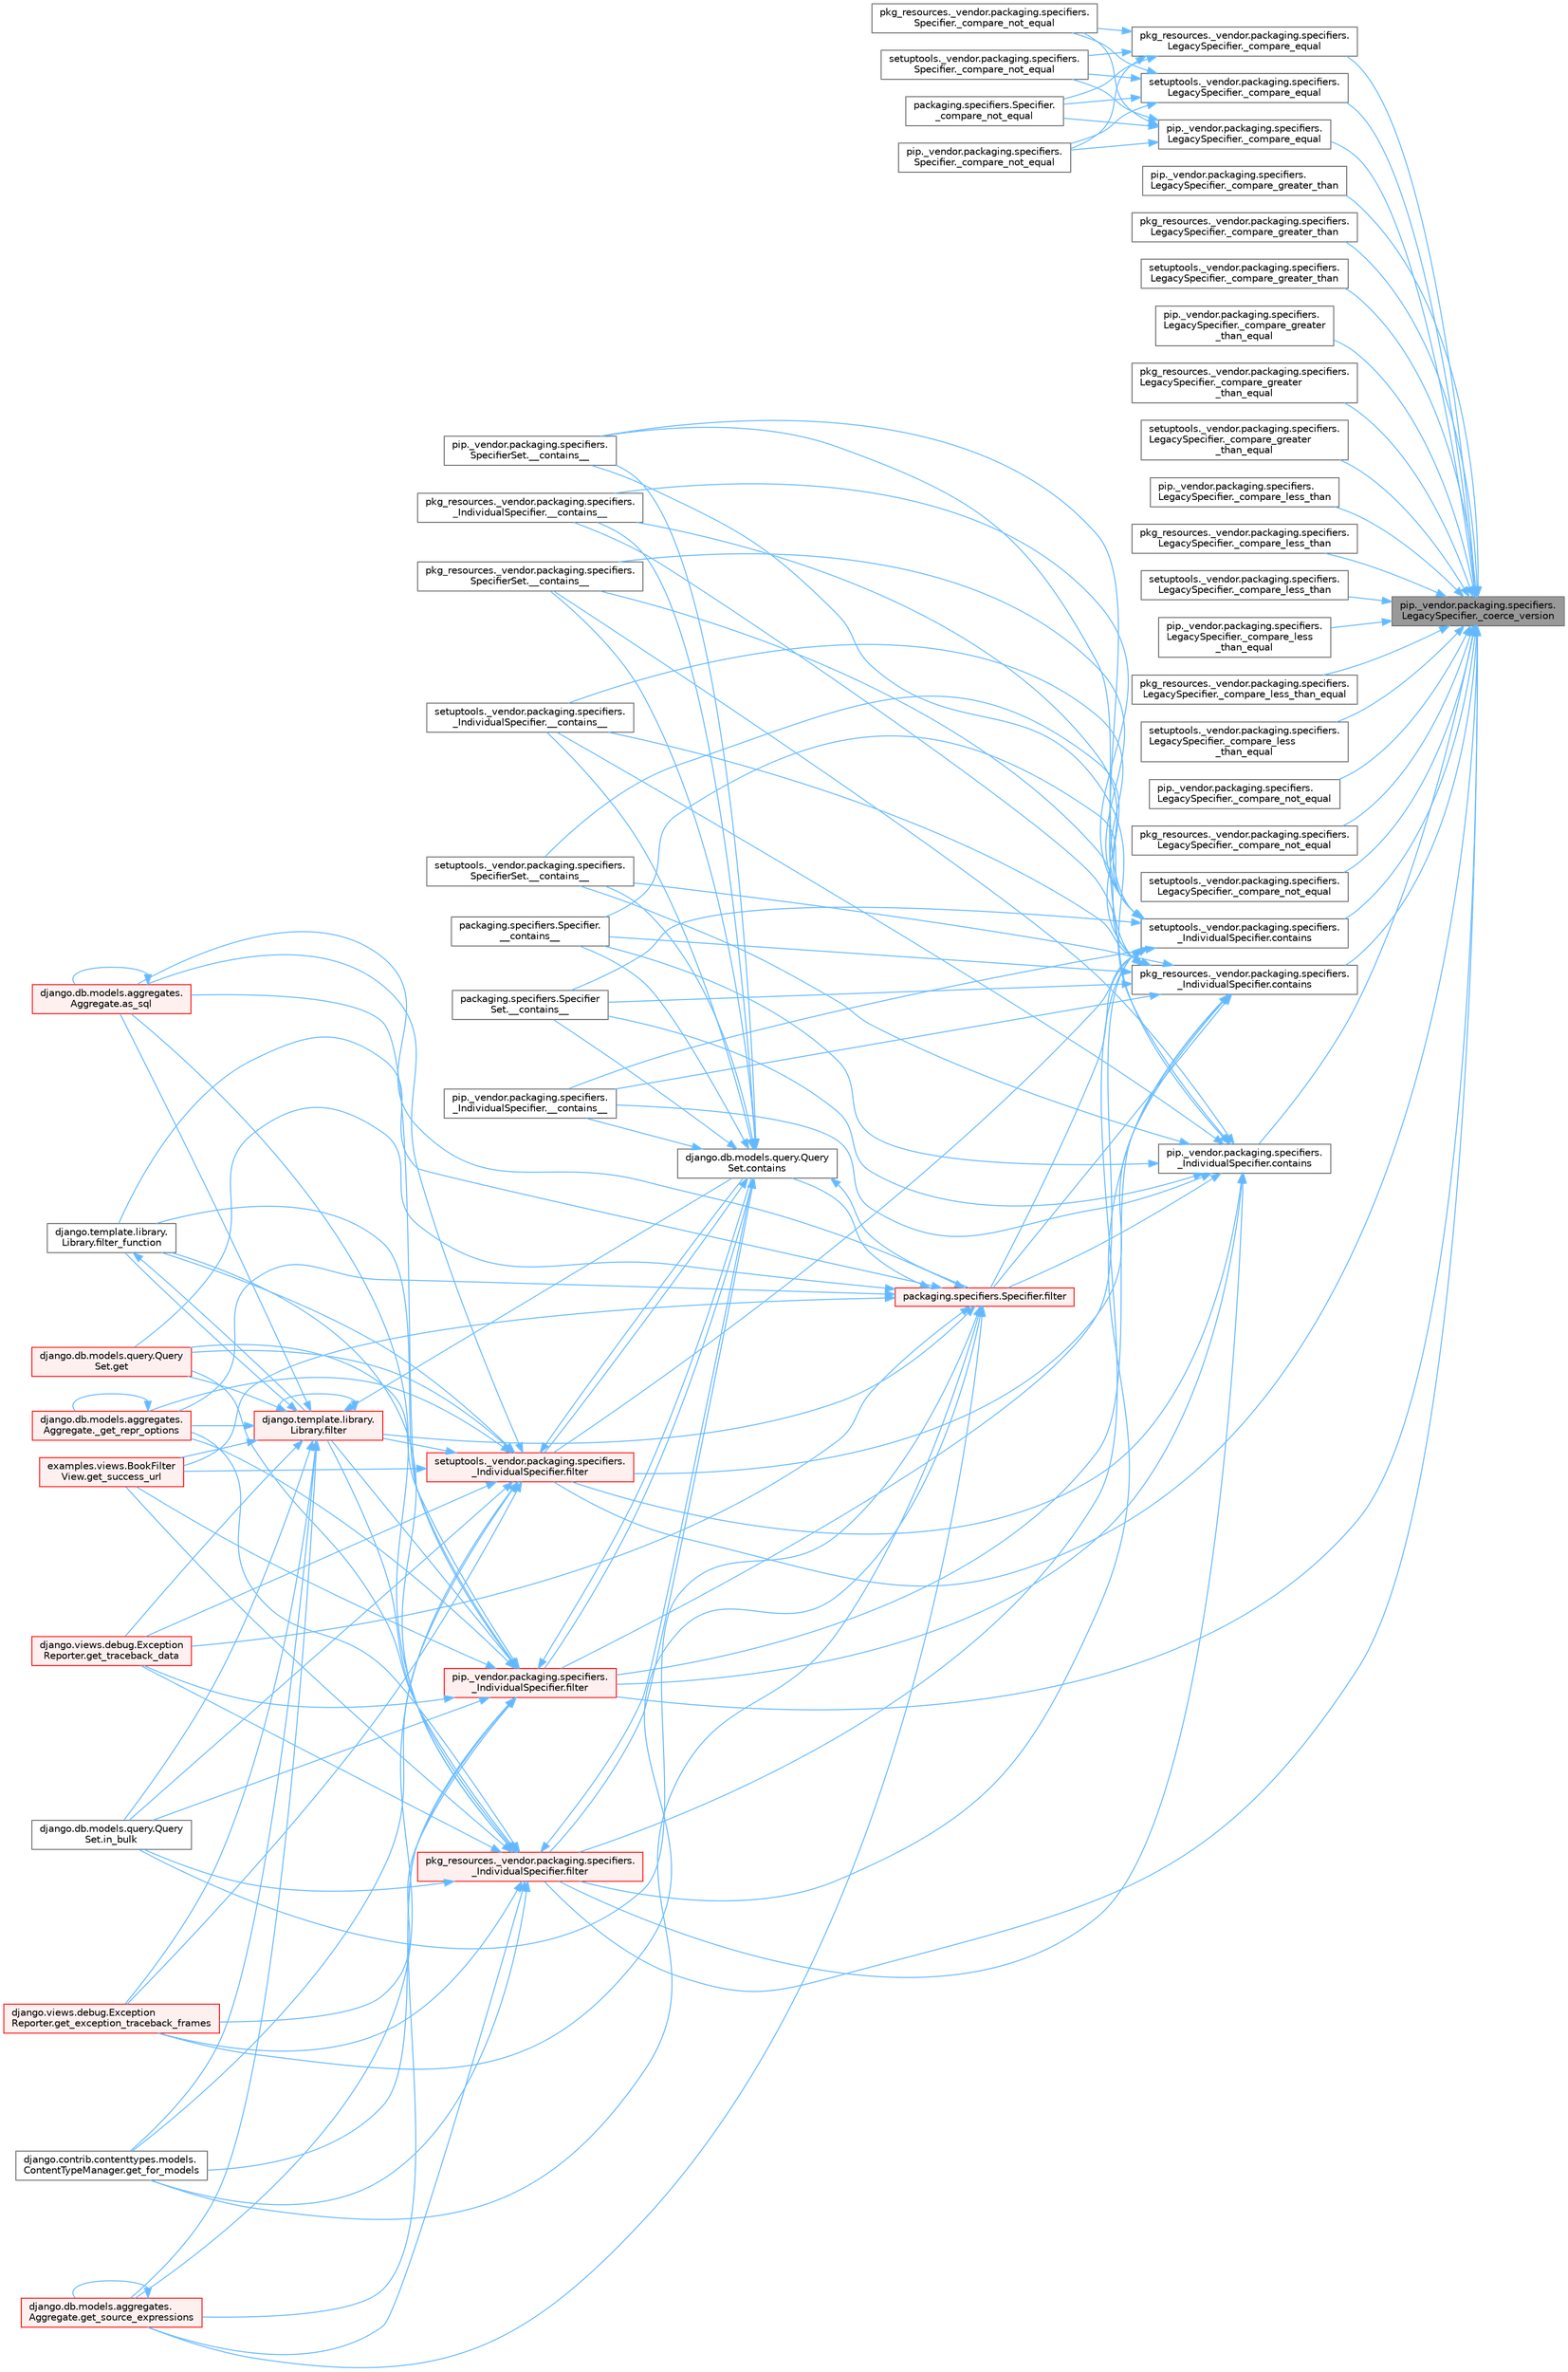 digraph "pip._vendor.packaging.specifiers.LegacySpecifier._coerce_version"
{
 // LATEX_PDF_SIZE
  bgcolor="transparent";
  edge [fontname=Helvetica,fontsize=10,labelfontname=Helvetica,labelfontsize=10];
  node [fontname=Helvetica,fontsize=10,shape=box,height=0.2,width=0.4];
  rankdir="RL";
  Node1 [id="Node000001",label="pip._vendor.packaging.specifiers.\lLegacySpecifier._coerce_version",height=0.2,width=0.4,color="gray40", fillcolor="grey60", style="filled", fontcolor="black",tooltip=" "];
  Node1 -> Node2 [id="edge1_Node000001_Node000002",dir="back",color="steelblue1",style="solid",tooltip=" "];
  Node2 [id="Node000002",label="pip._vendor.packaging.specifiers.\lLegacySpecifier._compare_equal",height=0.2,width=0.4,color="grey40", fillcolor="white", style="filled",URL="$classpip_1_1__vendor_1_1packaging_1_1specifiers_1_1_legacy_specifier.html#aa992abfe636b5dcc36fb73c9ba6eadc5",tooltip=" "];
  Node2 -> Node3 [id="edge2_Node000002_Node000003",dir="back",color="steelblue1",style="solid",tooltip=" "];
  Node3 [id="Node000003",label="packaging.specifiers.Specifier.\l_compare_not_equal",height=0.2,width=0.4,color="grey40", fillcolor="white", style="filled",URL="$classpackaging_1_1specifiers_1_1_specifier.html#afaf61a5885cdabcc436fab2c2c20abdf",tooltip=" "];
  Node2 -> Node4 [id="edge3_Node000002_Node000004",dir="back",color="steelblue1",style="solid",tooltip=" "];
  Node4 [id="Node000004",label="pip._vendor.packaging.specifiers.\lSpecifier._compare_not_equal",height=0.2,width=0.4,color="grey40", fillcolor="white", style="filled",URL="$classpip_1_1__vendor_1_1packaging_1_1specifiers_1_1_specifier.html#ac075d7482cc67183e717c5f5445e099c",tooltip=" "];
  Node2 -> Node5 [id="edge4_Node000002_Node000005",dir="back",color="steelblue1",style="solid",tooltip=" "];
  Node5 [id="Node000005",label="pkg_resources._vendor.packaging.specifiers.\lSpecifier._compare_not_equal",height=0.2,width=0.4,color="grey40", fillcolor="white", style="filled",URL="$classpkg__resources_1_1__vendor_1_1packaging_1_1specifiers_1_1_specifier.html#aecca9d52cf2ac225af3903268a50b1ba",tooltip=" "];
  Node2 -> Node6 [id="edge5_Node000002_Node000006",dir="back",color="steelblue1",style="solid",tooltip=" "];
  Node6 [id="Node000006",label="setuptools._vendor.packaging.specifiers.\lSpecifier._compare_not_equal",height=0.2,width=0.4,color="grey40", fillcolor="white", style="filled",URL="$classsetuptools_1_1__vendor_1_1packaging_1_1specifiers_1_1_specifier.html#aa03261e15d89f8c477abf4418d840951",tooltip=" "];
  Node1 -> Node7 [id="edge6_Node000001_Node000007",dir="back",color="steelblue1",style="solid",tooltip=" "];
  Node7 [id="Node000007",label="pkg_resources._vendor.packaging.specifiers.\lLegacySpecifier._compare_equal",height=0.2,width=0.4,color="grey40", fillcolor="white", style="filled",URL="$classpkg__resources_1_1__vendor_1_1packaging_1_1specifiers_1_1_legacy_specifier.html#a9ab14befdf33932453ea48aa388e64ef",tooltip=" "];
  Node7 -> Node3 [id="edge7_Node000007_Node000003",dir="back",color="steelblue1",style="solid",tooltip=" "];
  Node7 -> Node4 [id="edge8_Node000007_Node000004",dir="back",color="steelblue1",style="solid",tooltip=" "];
  Node7 -> Node5 [id="edge9_Node000007_Node000005",dir="back",color="steelblue1",style="solid",tooltip=" "];
  Node7 -> Node6 [id="edge10_Node000007_Node000006",dir="back",color="steelblue1",style="solid",tooltip=" "];
  Node1 -> Node8 [id="edge11_Node000001_Node000008",dir="back",color="steelblue1",style="solid",tooltip=" "];
  Node8 [id="Node000008",label="setuptools._vendor.packaging.specifiers.\lLegacySpecifier._compare_equal",height=0.2,width=0.4,color="grey40", fillcolor="white", style="filled",URL="$classsetuptools_1_1__vendor_1_1packaging_1_1specifiers_1_1_legacy_specifier.html#af2f9a3723cc43c0e2ba52554904ca5ee",tooltip=" "];
  Node8 -> Node3 [id="edge12_Node000008_Node000003",dir="back",color="steelblue1",style="solid",tooltip=" "];
  Node8 -> Node4 [id="edge13_Node000008_Node000004",dir="back",color="steelblue1",style="solid",tooltip=" "];
  Node8 -> Node5 [id="edge14_Node000008_Node000005",dir="back",color="steelblue1",style="solid",tooltip=" "];
  Node8 -> Node6 [id="edge15_Node000008_Node000006",dir="back",color="steelblue1",style="solid",tooltip=" "];
  Node1 -> Node9 [id="edge16_Node000001_Node000009",dir="back",color="steelblue1",style="solid",tooltip=" "];
  Node9 [id="Node000009",label="pip._vendor.packaging.specifiers.\lLegacySpecifier._compare_greater_than",height=0.2,width=0.4,color="grey40", fillcolor="white", style="filled",URL="$classpip_1_1__vendor_1_1packaging_1_1specifiers_1_1_legacy_specifier.html#a7f8ae49153f63ae98b5fcaa3aba95924",tooltip=" "];
  Node1 -> Node10 [id="edge17_Node000001_Node000010",dir="back",color="steelblue1",style="solid",tooltip=" "];
  Node10 [id="Node000010",label="pkg_resources._vendor.packaging.specifiers.\lLegacySpecifier._compare_greater_than",height=0.2,width=0.4,color="grey40", fillcolor="white", style="filled",URL="$classpkg__resources_1_1__vendor_1_1packaging_1_1specifiers_1_1_legacy_specifier.html#afa279350935f2a7582476d115ab74a6c",tooltip=" "];
  Node1 -> Node11 [id="edge18_Node000001_Node000011",dir="back",color="steelblue1",style="solid",tooltip=" "];
  Node11 [id="Node000011",label="setuptools._vendor.packaging.specifiers.\lLegacySpecifier._compare_greater_than",height=0.2,width=0.4,color="grey40", fillcolor="white", style="filled",URL="$classsetuptools_1_1__vendor_1_1packaging_1_1specifiers_1_1_legacy_specifier.html#a122d0eb86955927dd763498cb9765774",tooltip=" "];
  Node1 -> Node12 [id="edge19_Node000001_Node000012",dir="back",color="steelblue1",style="solid",tooltip=" "];
  Node12 [id="Node000012",label="pip._vendor.packaging.specifiers.\lLegacySpecifier._compare_greater\l_than_equal",height=0.2,width=0.4,color="grey40", fillcolor="white", style="filled",URL="$classpip_1_1__vendor_1_1packaging_1_1specifiers_1_1_legacy_specifier.html#a40b61cc2c25af7c94aa651295b25dab1",tooltip=" "];
  Node1 -> Node13 [id="edge20_Node000001_Node000013",dir="back",color="steelblue1",style="solid",tooltip=" "];
  Node13 [id="Node000013",label="pkg_resources._vendor.packaging.specifiers.\lLegacySpecifier._compare_greater\l_than_equal",height=0.2,width=0.4,color="grey40", fillcolor="white", style="filled",URL="$classpkg__resources_1_1__vendor_1_1packaging_1_1specifiers_1_1_legacy_specifier.html#a6778a400c248b6f8b374ffcf8c0ec60c",tooltip=" "];
  Node1 -> Node14 [id="edge21_Node000001_Node000014",dir="back",color="steelblue1",style="solid",tooltip=" "];
  Node14 [id="Node000014",label="setuptools._vendor.packaging.specifiers.\lLegacySpecifier._compare_greater\l_than_equal",height=0.2,width=0.4,color="grey40", fillcolor="white", style="filled",URL="$classsetuptools_1_1__vendor_1_1packaging_1_1specifiers_1_1_legacy_specifier.html#a0ac04fa512061f6629c6444e73358d34",tooltip=" "];
  Node1 -> Node15 [id="edge22_Node000001_Node000015",dir="back",color="steelblue1",style="solid",tooltip=" "];
  Node15 [id="Node000015",label="pip._vendor.packaging.specifiers.\lLegacySpecifier._compare_less_than",height=0.2,width=0.4,color="grey40", fillcolor="white", style="filled",URL="$classpip_1_1__vendor_1_1packaging_1_1specifiers_1_1_legacy_specifier.html#a64bc4cd3d43b304356d7ef3c3da8043a",tooltip=" "];
  Node1 -> Node16 [id="edge23_Node000001_Node000016",dir="back",color="steelblue1",style="solid",tooltip=" "];
  Node16 [id="Node000016",label="pkg_resources._vendor.packaging.specifiers.\lLegacySpecifier._compare_less_than",height=0.2,width=0.4,color="grey40", fillcolor="white", style="filled",URL="$classpkg__resources_1_1__vendor_1_1packaging_1_1specifiers_1_1_legacy_specifier.html#aa76c7e2e1e58b32a2801c09076eb9ee8",tooltip=" "];
  Node1 -> Node17 [id="edge24_Node000001_Node000017",dir="back",color="steelblue1",style="solid",tooltip=" "];
  Node17 [id="Node000017",label="setuptools._vendor.packaging.specifiers.\lLegacySpecifier._compare_less_than",height=0.2,width=0.4,color="grey40", fillcolor="white", style="filled",URL="$classsetuptools_1_1__vendor_1_1packaging_1_1specifiers_1_1_legacy_specifier.html#ac8081511dbe3bdf8d01a9bb9257a281c",tooltip=" "];
  Node1 -> Node18 [id="edge25_Node000001_Node000018",dir="back",color="steelblue1",style="solid",tooltip=" "];
  Node18 [id="Node000018",label="pip._vendor.packaging.specifiers.\lLegacySpecifier._compare_less\l_than_equal",height=0.2,width=0.4,color="grey40", fillcolor="white", style="filled",URL="$classpip_1_1__vendor_1_1packaging_1_1specifiers_1_1_legacy_specifier.html#a97c4a9b07607db6a9fc75305fad07592",tooltip=" "];
  Node1 -> Node19 [id="edge26_Node000001_Node000019",dir="back",color="steelblue1",style="solid",tooltip=" "];
  Node19 [id="Node000019",label="pkg_resources._vendor.packaging.specifiers.\lLegacySpecifier._compare_less_than_equal",height=0.2,width=0.4,color="grey40", fillcolor="white", style="filled",URL="$classpkg__resources_1_1__vendor_1_1packaging_1_1specifiers_1_1_legacy_specifier.html#a820d32e098eb543a2b03160a5724c3d1",tooltip=" "];
  Node1 -> Node20 [id="edge27_Node000001_Node000020",dir="back",color="steelblue1",style="solid",tooltip=" "];
  Node20 [id="Node000020",label="setuptools._vendor.packaging.specifiers.\lLegacySpecifier._compare_less\l_than_equal",height=0.2,width=0.4,color="grey40", fillcolor="white", style="filled",URL="$classsetuptools_1_1__vendor_1_1packaging_1_1specifiers_1_1_legacy_specifier.html#a0e6500c47377b3c773fa67f8a2f73adb",tooltip=" "];
  Node1 -> Node21 [id="edge28_Node000001_Node000021",dir="back",color="steelblue1",style="solid",tooltip=" "];
  Node21 [id="Node000021",label="pip._vendor.packaging.specifiers.\lLegacySpecifier._compare_not_equal",height=0.2,width=0.4,color="grey40", fillcolor="white", style="filled",URL="$classpip_1_1__vendor_1_1packaging_1_1specifiers_1_1_legacy_specifier.html#a9772d84edb67d9cc164ae26e13621e1c",tooltip=" "];
  Node1 -> Node22 [id="edge29_Node000001_Node000022",dir="back",color="steelblue1",style="solid",tooltip=" "];
  Node22 [id="Node000022",label="pkg_resources._vendor.packaging.specifiers.\lLegacySpecifier._compare_not_equal",height=0.2,width=0.4,color="grey40", fillcolor="white", style="filled",URL="$classpkg__resources_1_1__vendor_1_1packaging_1_1specifiers_1_1_legacy_specifier.html#aa5b8e0273c939304609e25b0a26674d4",tooltip=" "];
  Node1 -> Node23 [id="edge30_Node000001_Node000023",dir="back",color="steelblue1",style="solid",tooltip=" "];
  Node23 [id="Node000023",label="setuptools._vendor.packaging.specifiers.\lLegacySpecifier._compare_not_equal",height=0.2,width=0.4,color="grey40", fillcolor="white", style="filled",URL="$classsetuptools_1_1__vendor_1_1packaging_1_1specifiers_1_1_legacy_specifier.html#a203f91f790c2aedbbb57ec7711cc360a",tooltip=" "];
  Node1 -> Node24 [id="edge31_Node000001_Node000024",dir="back",color="steelblue1",style="solid",tooltip=" "];
  Node24 [id="Node000024",label="pip._vendor.packaging.specifiers.\l_IndividualSpecifier.contains",height=0.2,width=0.4,color="grey40", fillcolor="white", style="filled",URL="$classpip_1_1__vendor_1_1packaging_1_1specifiers_1_1___individual_specifier.html#a0225ec2329bc258c9ff7d62a4ad6dde5",tooltip=" "];
  Node24 -> Node25 [id="edge32_Node000024_Node000025",dir="back",color="steelblue1",style="solid",tooltip=" "];
  Node25 [id="Node000025",label="packaging.specifiers.Specifier.\l__contains__",height=0.2,width=0.4,color="grey40", fillcolor="white", style="filled",URL="$classpackaging_1_1specifiers_1_1_specifier.html#adc6d0f14bb1eff89499eea42047f3ba1",tooltip=" "];
  Node24 -> Node26 [id="edge33_Node000024_Node000026",dir="back",color="steelblue1",style="solid",tooltip=" "];
  Node26 [id="Node000026",label="packaging.specifiers.Specifier\lSet.__contains__",height=0.2,width=0.4,color="grey40", fillcolor="white", style="filled",URL="$classpackaging_1_1specifiers_1_1_specifier_set.html#afe431232e3df02a4ebec8ed882319eb4",tooltip=" "];
  Node24 -> Node27 [id="edge34_Node000024_Node000027",dir="back",color="steelblue1",style="solid",tooltip=" "];
  Node27 [id="Node000027",label="pip._vendor.packaging.specifiers.\l_IndividualSpecifier.__contains__",height=0.2,width=0.4,color="grey40", fillcolor="white", style="filled",URL="$classpip_1_1__vendor_1_1packaging_1_1specifiers_1_1___individual_specifier.html#a838b430af2f5ab5d2241a7c0bdd0e99e",tooltip=" "];
  Node24 -> Node28 [id="edge35_Node000024_Node000028",dir="back",color="steelblue1",style="solid",tooltip=" "];
  Node28 [id="Node000028",label="pip._vendor.packaging.specifiers.\lSpecifierSet.__contains__",height=0.2,width=0.4,color="grey40", fillcolor="white", style="filled",URL="$classpip_1_1__vendor_1_1packaging_1_1specifiers_1_1_specifier_set.html#a6129bfedcd20834661d4883f7fbaed86",tooltip=" "];
  Node24 -> Node29 [id="edge36_Node000024_Node000029",dir="back",color="steelblue1",style="solid",tooltip=" "];
  Node29 [id="Node000029",label="pkg_resources._vendor.packaging.specifiers.\l_IndividualSpecifier.__contains__",height=0.2,width=0.4,color="grey40", fillcolor="white", style="filled",URL="$classpkg__resources_1_1__vendor_1_1packaging_1_1specifiers_1_1___individual_specifier.html#a2370a23a1faa6987b992d9e69069aa6b",tooltip=" "];
  Node24 -> Node30 [id="edge37_Node000024_Node000030",dir="back",color="steelblue1",style="solid",tooltip=" "];
  Node30 [id="Node000030",label="pkg_resources._vendor.packaging.specifiers.\lSpecifierSet.__contains__",height=0.2,width=0.4,color="grey40", fillcolor="white", style="filled",URL="$classpkg__resources_1_1__vendor_1_1packaging_1_1specifiers_1_1_specifier_set.html#aad5022ca5dea895ec350e338ba308529",tooltip=" "];
  Node24 -> Node31 [id="edge38_Node000024_Node000031",dir="back",color="steelblue1",style="solid",tooltip=" "];
  Node31 [id="Node000031",label="setuptools._vendor.packaging.specifiers.\l_IndividualSpecifier.__contains__",height=0.2,width=0.4,color="grey40", fillcolor="white", style="filled",URL="$classsetuptools_1_1__vendor_1_1packaging_1_1specifiers_1_1___individual_specifier.html#aff90cdb7b48e1e261461d10f6bbe8c5e",tooltip=" "];
  Node24 -> Node32 [id="edge39_Node000024_Node000032",dir="back",color="steelblue1",style="solid",tooltip=" "];
  Node32 [id="Node000032",label="setuptools._vendor.packaging.specifiers.\lSpecifierSet.__contains__",height=0.2,width=0.4,color="grey40", fillcolor="white", style="filled",URL="$classsetuptools_1_1__vendor_1_1packaging_1_1specifiers_1_1_specifier_set.html#a44a6f0f6a924c5c4fb150fff13c089c6",tooltip=" "];
  Node24 -> Node33 [id="edge40_Node000024_Node000033",dir="back",color="steelblue1",style="solid",tooltip=" "];
  Node33 [id="Node000033",label="packaging.specifiers.Specifier.filter",height=0.2,width=0.4,color="red", fillcolor="#FFF0F0", style="filled",URL="$classpackaging_1_1specifiers_1_1_specifier.html#a22d9e14c5343d89e742b098b6d7997f7",tooltip=" "];
  Node33 -> Node34 [id="edge41_Node000033_Node000034",dir="back",color="steelblue1",style="solid",tooltip=" "];
  Node34 [id="Node000034",label="django.db.models.aggregates.\lAggregate._get_repr_options",height=0.2,width=0.4,color="red", fillcolor="#FFF0F0", style="filled",URL="$classdjango_1_1db_1_1models_1_1aggregates_1_1_aggregate.html#a9256cb09b47d2922447ef2d7e78a9cc7",tooltip=" "];
  Node34 -> Node34 [id="edge42_Node000034_Node000034",dir="back",color="steelblue1",style="solid",tooltip=" "];
  Node33 -> Node37 [id="edge43_Node000033_Node000037",dir="back",color="steelblue1",style="solid",tooltip=" "];
  Node37 [id="Node000037",label="django.db.models.aggregates.\lAggregate.as_sql",height=0.2,width=0.4,color="red", fillcolor="#FFF0F0", style="filled",URL="$classdjango_1_1db_1_1models_1_1aggregates_1_1_aggregate.html#aeb213202f480fabf5956d513efab08d6",tooltip=" "];
  Node37 -> Node37 [id="edge44_Node000037_Node000037",dir="back",color="steelblue1",style="solid",tooltip=" "];
  Node33 -> Node66 [id="edge45_Node000033_Node000066",dir="back",color="steelblue1",style="solid",tooltip=" "];
  Node66 [id="Node000066",label="django.db.models.query.Query\lSet.contains",height=0.2,width=0.4,color="grey40", fillcolor="white", style="filled",URL="$classdjango_1_1db_1_1models_1_1query_1_1_query_set.html#a242e569a4bce6723adc3e71fdc69b70f",tooltip=" "];
  Node66 -> Node25 [id="edge46_Node000066_Node000025",dir="back",color="steelblue1",style="solid",tooltip=" "];
  Node66 -> Node26 [id="edge47_Node000066_Node000026",dir="back",color="steelblue1",style="solid",tooltip=" "];
  Node66 -> Node27 [id="edge48_Node000066_Node000027",dir="back",color="steelblue1",style="solid",tooltip=" "];
  Node66 -> Node28 [id="edge49_Node000066_Node000028",dir="back",color="steelblue1",style="solid",tooltip=" "];
  Node66 -> Node29 [id="edge50_Node000066_Node000029",dir="back",color="steelblue1",style="solid",tooltip=" "];
  Node66 -> Node30 [id="edge51_Node000066_Node000030",dir="back",color="steelblue1",style="solid",tooltip=" "];
  Node66 -> Node31 [id="edge52_Node000066_Node000031",dir="back",color="steelblue1",style="solid",tooltip=" "];
  Node66 -> Node32 [id="edge53_Node000066_Node000032",dir="back",color="steelblue1",style="solid",tooltip=" "];
  Node66 -> Node33 [id="edge54_Node000066_Node000033",dir="back",color="steelblue1",style="solid",tooltip=" "];
  Node66 -> Node67 [id="edge55_Node000066_Node000067",dir="back",color="steelblue1",style="solid",tooltip=" "];
  Node67 [id="Node000067",label="pip._vendor.packaging.specifiers.\l_IndividualSpecifier.filter",height=0.2,width=0.4,color="red", fillcolor="#FFF0F0", style="filled",URL="$classpip_1_1__vendor_1_1packaging_1_1specifiers_1_1___individual_specifier.html#a6203976cfa5ddd6a1f47f8dfe0669fd7",tooltip=" "];
  Node67 -> Node34 [id="edge56_Node000067_Node000034",dir="back",color="steelblue1",style="solid",tooltip=" "];
  Node67 -> Node37 [id="edge57_Node000067_Node000037",dir="back",color="steelblue1",style="solid",tooltip=" "];
  Node67 -> Node66 [id="edge58_Node000067_Node000066",dir="back",color="steelblue1",style="solid",tooltip=" "];
  Node67 -> Node68 [id="edge59_Node000067_Node000068",dir="back",color="steelblue1",style="solid",tooltip=" "];
  Node68 [id="Node000068",label="django.template.library.\lLibrary.filter",height=0.2,width=0.4,color="red", fillcolor="#FFF0F0", style="filled",URL="$classdjango_1_1template_1_1library_1_1_library.html#ac67bb1211ffc0354d5bf33029a58aa43",tooltip=" "];
  Node68 -> Node34 [id="edge60_Node000068_Node000034",dir="back",color="steelblue1",style="solid",tooltip=" "];
  Node68 -> Node37 [id="edge61_Node000068_Node000037",dir="back",color="steelblue1",style="solid",tooltip=" "];
  Node68 -> Node66 [id="edge62_Node000068_Node000066",dir="back",color="steelblue1",style="solid",tooltip=" "];
  Node68 -> Node68 [id="edge63_Node000068_Node000068",dir="back",color="steelblue1",style="solid",tooltip=" "];
  Node68 -> Node69 [id="edge64_Node000068_Node000069",dir="back",color="steelblue1",style="solid",tooltip=" "];
  Node69 [id="Node000069",label="django.template.library.\lLibrary.filter_function",height=0.2,width=0.4,color="grey40", fillcolor="white", style="filled",URL="$classdjango_1_1template_1_1library_1_1_library.html#ac31ca4b9799430f0623aea9d177a04dc",tooltip=" "];
  Node69 -> Node68 [id="edge65_Node000069_Node000068",dir="back",color="steelblue1",style="solid",tooltip=" "];
  Node68 -> Node70 [id="edge66_Node000068_Node000070",dir="back",color="steelblue1",style="solid",tooltip=" "];
  Node70 [id="Node000070",label="django.db.models.query.Query\lSet.get",height=0.2,width=0.4,color="red", fillcolor="#FFF0F0", style="filled",URL="$classdjango_1_1db_1_1models_1_1query_1_1_query_set.html#afe9afa909843984d4fa4c2555f0f1310",tooltip=" "];
  Node68 -> Node2633 [id="edge67_Node000068_Node002633",dir="back",color="steelblue1",style="solid",tooltip=" "];
  Node2633 [id="Node002633",label="django.views.debug.Exception\lReporter.get_exception_traceback_frames",height=0.2,width=0.4,color="red", fillcolor="#FFF0F0", style="filled",URL="$classdjango_1_1views_1_1debug_1_1_exception_reporter.html#a326b08b3941038a5504f8e0a846bae68",tooltip=" "];
  Node68 -> Node717 [id="edge68_Node000068_Node000717",dir="back",color="steelblue1",style="solid",tooltip=" "];
  Node717 [id="Node000717",label="django.contrib.contenttypes.models.\lContentTypeManager.get_for_models",height=0.2,width=0.4,color="grey40", fillcolor="white", style="filled",URL="$classdjango_1_1contrib_1_1contenttypes_1_1models_1_1_content_type_manager.html#a541a2e215680799739b6f8c1b19ddda4",tooltip=" "];
  Node68 -> Node2635 [id="edge69_Node000068_Node002635",dir="back",color="steelblue1",style="solid",tooltip=" "];
  Node2635 [id="Node002635",label="django.db.models.aggregates.\lAggregate.get_source_expressions",height=0.2,width=0.4,color="red", fillcolor="#FFF0F0", style="filled",URL="$classdjango_1_1db_1_1models_1_1aggregates_1_1_aggregate.html#a4a47839518c013f780a931e4bcf2d4f1",tooltip=" "];
  Node2635 -> Node2635 [id="edge70_Node002635_Node002635",dir="back",color="steelblue1",style="solid",tooltip=" "];
  Node68 -> Node2637 [id="edge71_Node000068_Node002637",dir="back",color="steelblue1",style="solid",tooltip=" "];
  Node2637 [id="Node002637",label="examples.views.BookFilter\lView.get_success_url",height=0.2,width=0.4,color="red", fillcolor="#FFF0F0", style="filled",URL="$classexamples_1_1views_1_1_book_filter_view.html#aa2850ac24b9acf2933ac3db160ee5a56",tooltip=" "];
  Node68 -> Node181 [id="edge72_Node000068_Node000181",dir="back",color="steelblue1",style="solid",tooltip=" "];
  Node181 [id="Node000181",label="django.views.debug.Exception\lReporter.get_traceback_data",height=0.2,width=0.4,color="red", fillcolor="#FFF0F0", style="filled",URL="$classdjango_1_1views_1_1debug_1_1_exception_reporter.html#ada9d00ba4c901b186db405e92ebbc211",tooltip=" "];
  Node68 -> Node2638 [id="edge73_Node000068_Node002638",dir="back",color="steelblue1",style="solid",tooltip=" "];
  Node2638 [id="Node002638",label="django.db.models.query.Query\lSet.in_bulk",height=0.2,width=0.4,color="grey40", fillcolor="white", style="filled",URL="$classdjango_1_1db_1_1models_1_1query_1_1_query_set.html#a5958a37586e4e5a39b6b2f8e3fa65d86",tooltip=" "];
  Node67 -> Node69 [id="edge74_Node000067_Node000069",dir="back",color="steelblue1",style="solid",tooltip=" "];
  Node67 -> Node70 [id="edge75_Node000067_Node000070",dir="back",color="steelblue1",style="solid",tooltip=" "];
  Node67 -> Node2633 [id="edge76_Node000067_Node002633",dir="back",color="steelblue1",style="solid",tooltip=" "];
  Node67 -> Node717 [id="edge77_Node000067_Node000717",dir="back",color="steelblue1",style="solid",tooltip=" "];
  Node67 -> Node2635 [id="edge78_Node000067_Node002635",dir="back",color="steelblue1",style="solid",tooltip=" "];
  Node67 -> Node2637 [id="edge79_Node000067_Node002637",dir="back",color="steelblue1",style="solid",tooltip=" "];
  Node67 -> Node181 [id="edge80_Node000067_Node000181",dir="back",color="steelblue1",style="solid",tooltip=" "];
  Node67 -> Node2638 [id="edge81_Node000067_Node002638",dir="back",color="steelblue1",style="solid",tooltip=" "];
  Node66 -> Node3200 [id="edge82_Node000066_Node003200",dir="back",color="steelblue1",style="solid",tooltip=" "];
  Node3200 [id="Node003200",label="pkg_resources._vendor.packaging.specifiers.\l_IndividualSpecifier.filter",height=0.2,width=0.4,color="red", fillcolor="#FFF0F0", style="filled",URL="$classpkg__resources_1_1__vendor_1_1packaging_1_1specifiers_1_1___individual_specifier.html#ad284c0e05b23f4b6838266492c00fc3e",tooltip=" "];
  Node3200 -> Node34 [id="edge83_Node003200_Node000034",dir="back",color="steelblue1",style="solid",tooltip=" "];
  Node3200 -> Node37 [id="edge84_Node003200_Node000037",dir="back",color="steelblue1",style="solid",tooltip=" "];
  Node3200 -> Node66 [id="edge85_Node003200_Node000066",dir="back",color="steelblue1",style="solid",tooltip=" "];
  Node3200 -> Node68 [id="edge86_Node003200_Node000068",dir="back",color="steelblue1",style="solid",tooltip=" "];
  Node3200 -> Node69 [id="edge87_Node003200_Node000069",dir="back",color="steelblue1",style="solid",tooltip=" "];
  Node3200 -> Node70 [id="edge88_Node003200_Node000070",dir="back",color="steelblue1",style="solid",tooltip=" "];
  Node3200 -> Node2633 [id="edge89_Node003200_Node002633",dir="back",color="steelblue1",style="solid",tooltip=" "];
  Node3200 -> Node717 [id="edge90_Node003200_Node000717",dir="back",color="steelblue1",style="solid",tooltip=" "];
  Node3200 -> Node2635 [id="edge91_Node003200_Node002635",dir="back",color="steelblue1",style="solid",tooltip=" "];
  Node3200 -> Node2637 [id="edge92_Node003200_Node002637",dir="back",color="steelblue1",style="solid",tooltip=" "];
  Node3200 -> Node181 [id="edge93_Node003200_Node000181",dir="back",color="steelblue1",style="solid",tooltip=" "];
  Node3200 -> Node2638 [id="edge94_Node003200_Node002638",dir="back",color="steelblue1",style="solid",tooltip=" "];
  Node66 -> Node3201 [id="edge95_Node000066_Node003201",dir="back",color="steelblue1",style="solid",tooltip=" "];
  Node3201 [id="Node003201",label="setuptools._vendor.packaging.specifiers.\l_IndividualSpecifier.filter",height=0.2,width=0.4,color="red", fillcolor="#FFF0F0", style="filled",URL="$classsetuptools_1_1__vendor_1_1packaging_1_1specifiers_1_1___individual_specifier.html#a7f35b396bffe2a5276887eda17fd660b",tooltip=" "];
  Node3201 -> Node34 [id="edge96_Node003201_Node000034",dir="back",color="steelblue1",style="solid",tooltip=" "];
  Node3201 -> Node37 [id="edge97_Node003201_Node000037",dir="back",color="steelblue1",style="solid",tooltip=" "];
  Node3201 -> Node66 [id="edge98_Node003201_Node000066",dir="back",color="steelblue1",style="solid",tooltip=" "];
  Node3201 -> Node68 [id="edge99_Node003201_Node000068",dir="back",color="steelblue1",style="solid",tooltip=" "];
  Node3201 -> Node69 [id="edge100_Node003201_Node000069",dir="back",color="steelblue1",style="solid",tooltip=" "];
  Node3201 -> Node70 [id="edge101_Node003201_Node000070",dir="back",color="steelblue1",style="solid",tooltip=" "];
  Node3201 -> Node2633 [id="edge102_Node003201_Node002633",dir="back",color="steelblue1",style="solid",tooltip=" "];
  Node3201 -> Node717 [id="edge103_Node003201_Node000717",dir="back",color="steelblue1",style="solid",tooltip=" "];
  Node3201 -> Node2635 [id="edge104_Node003201_Node002635",dir="back",color="steelblue1",style="solid",tooltip=" "];
  Node3201 -> Node2637 [id="edge105_Node003201_Node002637",dir="back",color="steelblue1",style="solid",tooltip=" "];
  Node3201 -> Node181 [id="edge106_Node003201_Node000181",dir="back",color="steelblue1",style="solid",tooltip=" "];
  Node3201 -> Node2638 [id="edge107_Node003201_Node002638",dir="back",color="steelblue1",style="solid",tooltip=" "];
  Node33 -> Node68 [id="edge108_Node000033_Node000068",dir="back",color="steelblue1",style="solid",tooltip=" "];
  Node33 -> Node69 [id="edge109_Node000033_Node000069",dir="back",color="steelblue1",style="solid",tooltip=" "];
  Node33 -> Node70 [id="edge110_Node000033_Node000070",dir="back",color="steelblue1",style="solid",tooltip=" "];
  Node33 -> Node2633 [id="edge111_Node000033_Node002633",dir="back",color="steelblue1",style="solid",tooltip=" "];
  Node33 -> Node717 [id="edge112_Node000033_Node000717",dir="back",color="steelblue1",style="solid",tooltip=" "];
  Node33 -> Node2635 [id="edge113_Node000033_Node002635",dir="back",color="steelblue1",style="solid",tooltip=" "];
  Node33 -> Node2637 [id="edge114_Node000033_Node002637",dir="back",color="steelblue1",style="solid",tooltip=" "];
  Node33 -> Node181 [id="edge115_Node000033_Node000181",dir="back",color="steelblue1",style="solid",tooltip=" "];
  Node33 -> Node2638 [id="edge116_Node000033_Node002638",dir="back",color="steelblue1",style="solid",tooltip=" "];
  Node24 -> Node67 [id="edge117_Node000024_Node000067",dir="back",color="steelblue1",style="solid",tooltip=" "];
  Node24 -> Node3200 [id="edge118_Node000024_Node003200",dir="back",color="steelblue1",style="solid",tooltip=" "];
  Node24 -> Node3201 [id="edge119_Node000024_Node003201",dir="back",color="steelblue1",style="solid",tooltip=" "];
  Node1 -> Node3202 [id="edge120_Node000001_Node003202",dir="back",color="steelblue1",style="solid",tooltip=" "];
  Node3202 [id="Node003202",label="pkg_resources._vendor.packaging.specifiers.\l_IndividualSpecifier.contains",height=0.2,width=0.4,color="grey40", fillcolor="white", style="filled",URL="$classpkg__resources_1_1__vendor_1_1packaging_1_1specifiers_1_1___individual_specifier.html#ad490fa0c3edddc0b101c1f2a13af7644",tooltip=" "];
  Node3202 -> Node25 [id="edge121_Node003202_Node000025",dir="back",color="steelblue1",style="solid",tooltip=" "];
  Node3202 -> Node26 [id="edge122_Node003202_Node000026",dir="back",color="steelblue1",style="solid",tooltip=" "];
  Node3202 -> Node27 [id="edge123_Node003202_Node000027",dir="back",color="steelblue1",style="solid",tooltip=" "];
  Node3202 -> Node28 [id="edge124_Node003202_Node000028",dir="back",color="steelblue1",style="solid",tooltip=" "];
  Node3202 -> Node29 [id="edge125_Node003202_Node000029",dir="back",color="steelblue1",style="solid",tooltip=" "];
  Node3202 -> Node30 [id="edge126_Node003202_Node000030",dir="back",color="steelblue1",style="solid",tooltip=" "];
  Node3202 -> Node31 [id="edge127_Node003202_Node000031",dir="back",color="steelblue1",style="solid",tooltip=" "];
  Node3202 -> Node32 [id="edge128_Node003202_Node000032",dir="back",color="steelblue1",style="solid",tooltip=" "];
  Node3202 -> Node33 [id="edge129_Node003202_Node000033",dir="back",color="steelblue1",style="solid",tooltip=" "];
  Node3202 -> Node67 [id="edge130_Node003202_Node000067",dir="back",color="steelblue1",style="solid",tooltip=" "];
  Node3202 -> Node3200 [id="edge131_Node003202_Node003200",dir="back",color="steelblue1",style="solid",tooltip=" "];
  Node3202 -> Node3201 [id="edge132_Node003202_Node003201",dir="back",color="steelblue1",style="solid",tooltip=" "];
  Node1 -> Node3203 [id="edge133_Node000001_Node003203",dir="back",color="steelblue1",style="solid",tooltip=" "];
  Node3203 [id="Node003203",label="setuptools._vendor.packaging.specifiers.\l_IndividualSpecifier.contains",height=0.2,width=0.4,color="grey40", fillcolor="white", style="filled",URL="$classsetuptools_1_1__vendor_1_1packaging_1_1specifiers_1_1___individual_specifier.html#aed6d984e133bfe928b2ee6e1315a1d00",tooltip=" "];
  Node3203 -> Node25 [id="edge134_Node003203_Node000025",dir="back",color="steelblue1",style="solid",tooltip=" "];
  Node3203 -> Node26 [id="edge135_Node003203_Node000026",dir="back",color="steelblue1",style="solid",tooltip=" "];
  Node3203 -> Node27 [id="edge136_Node003203_Node000027",dir="back",color="steelblue1",style="solid",tooltip=" "];
  Node3203 -> Node28 [id="edge137_Node003203_Node000028",dir="back",color="steelblue1",style="solid",tooltip=" "];
  Node3203 -> Node29 [id="edge138_Node003203_Node000029",dir="back",color="steelblue1",style="solid",tooltip=" "];
  Node3203 -> Node30 [id="edge139_Node003203_Node000030",dir="back",color="steelblue1",style="solid",tooltip=" "];
  Node3203 -> Node31 [id="edge140_Node003203_Node000031",dir="back",color="steelblue1",style="solid",tooltip=" "];
  Node3203 -> Node32 [id="edge141_Node003203_Node000032",dir="back",color="steelblue1",style="solid",tooltip=" "];
  Node3203 -> Node33 [id="edge142_Node003203_Node000033",dir="back",color="steelblue1",style="solid",tooltip=" "];
  Node3203 -> Node67 [id="edge143_Node003203_Node000067",dir="back",color="steelblue1",style="solid",tooltip=" "];
  Node3203 -> Node3200 [id="edge144_Node003203_Node003200",dir="back",color="steelblue1",style="solid",tooltip=" "];
  Node3203 -> Node3201 [id="edge145_Node003203_Node003201",dir="back",color="steelblue1",style="solid",tooltip=" "];
  Node1 -> Node67 [id="edge146_Node000001_Node000067",dir="back",color="steelblue1",style="solid",tooltip=" "];
  Node1 -> Node3200 [id="edge147_Node000001_Node003200",dir="back",color="steelblue1",style="solid",tooltip=" "];
  Node1 -> Node3201 [id="edge148_Node000001_Node003201",dir="back",color="steelblue1",style="solid",tooltip=" "];
}
